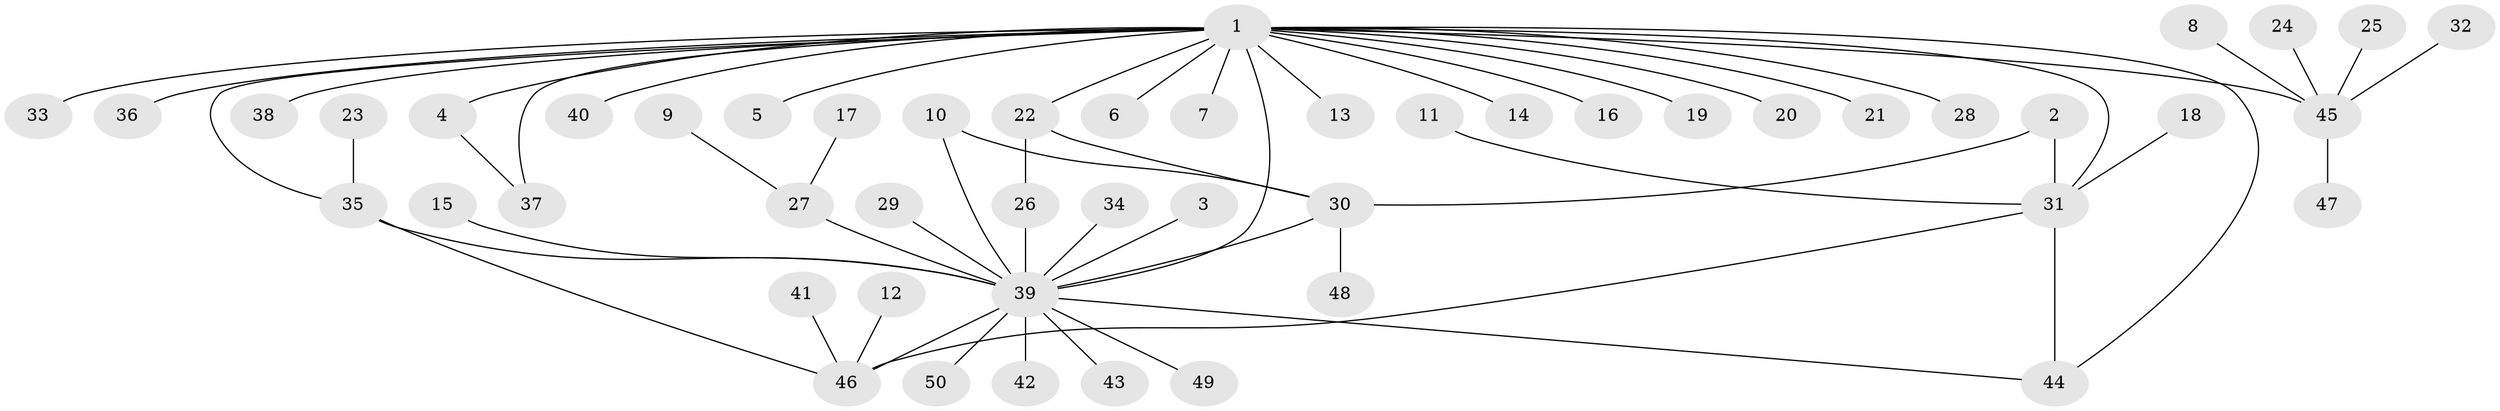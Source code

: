 // original degree distribution, {24: 0.010101010101010102, 3: 0.09090909090909091, 1: 0.5959595959595959, 17: 0.010101010101010102, 6: 0.030303030303030304, 2: 0.1919191919191919, 9: 0.010101010101010102, 7: 0.010101010101010102, 4: 0.020202020202020204, 5: 0.030303030303030304}
// Generated by graph-tools (version 1.1) at 2025/25/03/09/25 03:25:58]
// undirected, 50 vertices, 59 edges
graph export_dot {
graph [start="1"]
  node [color=gray90,style=filled];
  1;
  2;
  3;
  4;
  5;
  6;
  7;
  8;
  9;
  10;
  11;
  12;
  13;
  14;
  15;
  16;
  17;
  18;
  19;
  20;
  21;
  22;
  23;
  24;
  25;
  26;
  27;
  28;
  29;
  30;
  31;
  32;
  33;
  34;
  35;
  36;
  37;
  38;
  39;
  40;
  41;
  42;
  43;
  44;
  45;
  46;
  47;
  48;
  49;
  50;
  1 -- 4 [weight=1.0];
  1 -- 5 [weight=1.0];
  1 -- 6 [weight=1.0];
  1 -- 7 [weight=1.0];
  1 -- 13 [weight=1.0];
  1 -- 14 [weight=1.0];
  1 -- 16 [weight=1.0];
  1 -- 19 [weight=1.0];
  1 -- 20 [weight=1.0];
  1 -- 21 [weight=1.0];
  1 -- 22 [weight=1.0];
  1 -- 28 [weight=1.0];
  1 -- 31 [weight=1.0];
  1 -- 33 [weight=1.0];
  1 -- 35 [weight=1.0];
  1 -- 36 [weight=1.0];
  1 -- 37 [weight=1.0];
  1 -- 38 [weight=1.0];
  1 -- 39 [weight=1.0];
  1 -- 40 [weight=1.0];
  1 -- 44 [weight=1.0];
  1 -- 45 [weight=1.0];
  2 -- 30 [weight=1.0];
  2 -- 31 [weight=1.0];
  3 -- 39 [weight=1.0];
  4 -- 37 [weight=1.0];
  8 -- 45 [weight=1.0];
  9 -- 27 [weight=1.0];
  10 -- 30 [weight=1.0];
  10 -- 39 [weight=1.0];
  11 -- 31 [weight=1.0];
  12 -- 46 [weight=1.0];
  15 -- 39 [weight=1.0];
  17 -- 27 [weight=1.0];
  18 -- 31 [weight=1.0];
  22 -- 26 [weight=1.0];
  22 -- 30 [weight=1.0];
  23 -- 35 [weight=1.0];
  24 -- 45 [weight=1.0];
  25 -- 45 [weight=1.0];
  26 -- 39 [weight=1.0];
  27 -- 39 [weight=1.0];
  29 -- 39 [weight=1.0];
  30 -- 39 [weight=1.0];
  30 -- 48 [weight=1.0];
  31 -- 44 [weight=1.0];
  31 -- 46 [weight=1.0];
  32 -- 45 [weight=1.0];
  34 -- 39 [weight=1.0];
  35 -- 39 [weight=1.0];
  35 -- 46 [weight=1.0];
  39 -- 42 [weight=1.0];
  39 -- 43 [weight=1.0];
  39 -- 44 [weight=1.0];
  39 -- 46 [weight=1.0];
  39 -- 49 [weight=1.0];
  39 -- 50 [weight=1.0];
  41 -- 46 [weight=1.0];
  45 -- 47 [weight=1.0];
}

